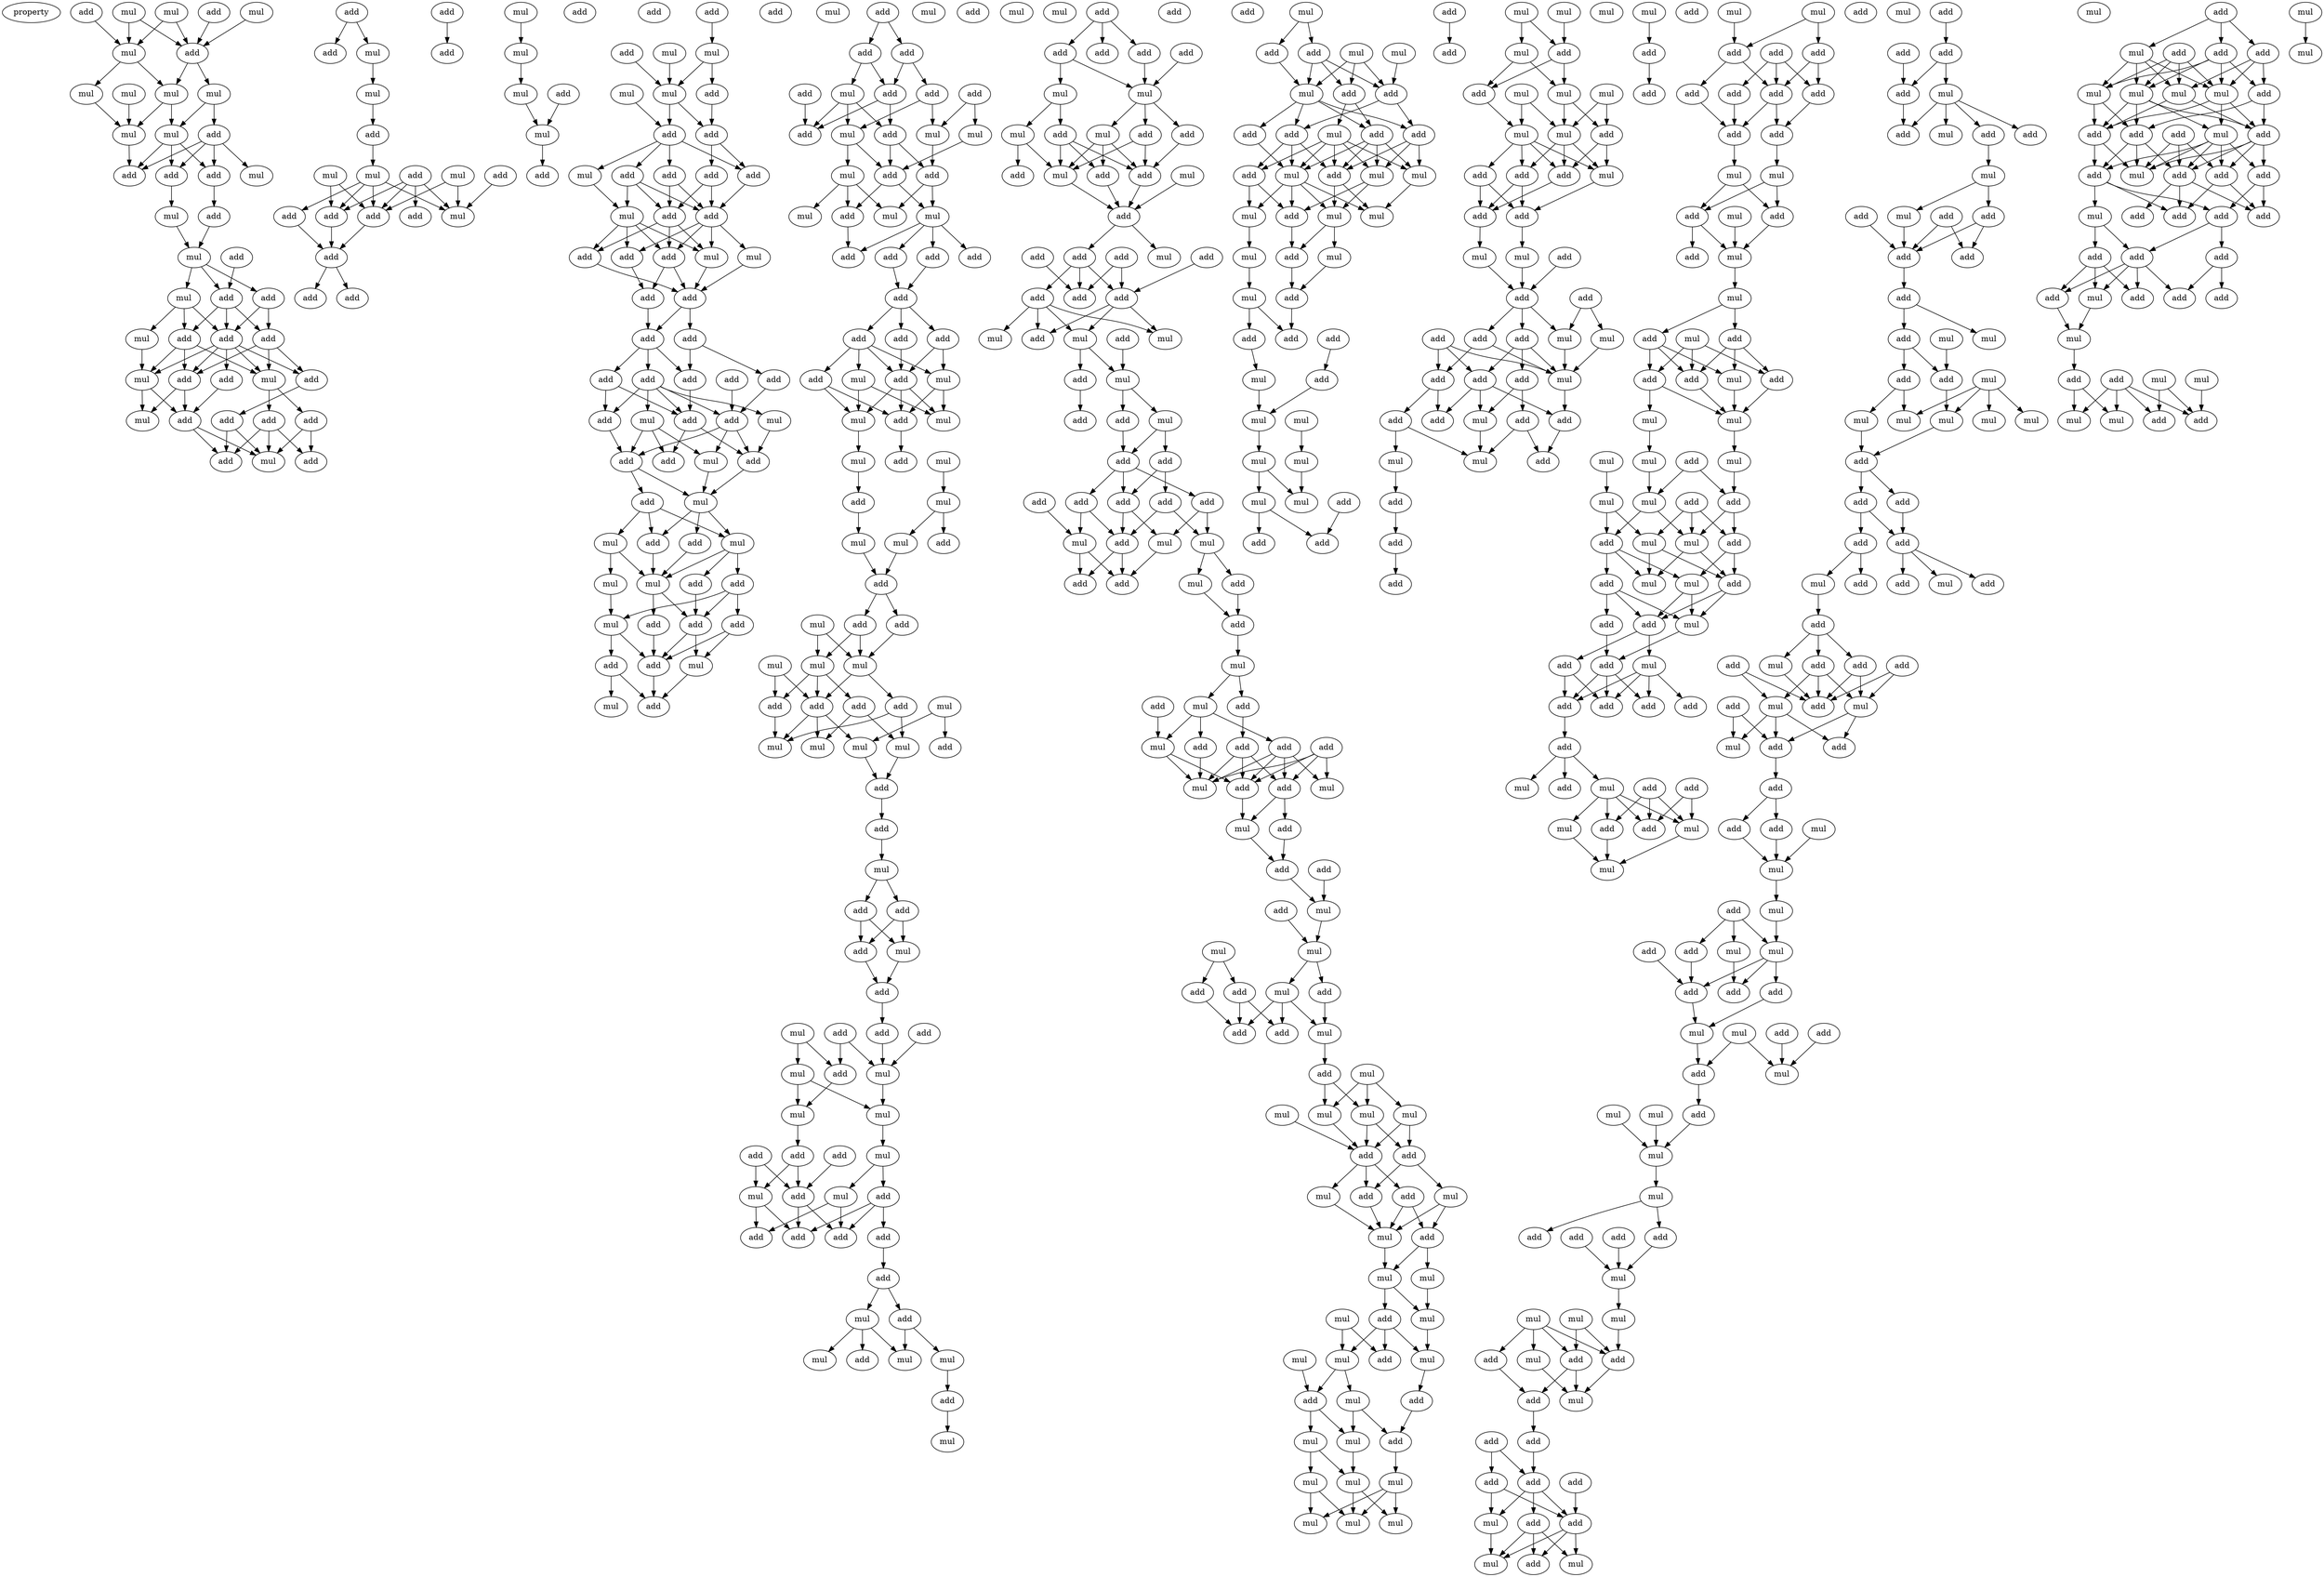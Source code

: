 digraph {
    node [fontcolor=black]
    property [mul=2,lf=1.3]
    0 [ label = add ];
    1 [ label = mul ];
    2 [ label = mul ];
    3 [ label = mul ];
    4 [ label = add ];
    5 [ label = mul ];
    6 [ label = add ];
    7 [ label = mul ];
    8 [ label = mul ];
    9 [ label = mul ];
    10 [ label = mul ];
    11 [ label = mul ];
    12 [ label = mul ];
    13 [ label = add ];
    14 [ label = add ];
    15 [ label = add ];
    16 [ label = add ];
    17 [ label = mul ];
    18 [ label = mul ];
    19 [ label = add ];
    20 [ label = mul ];
    21 [ label = add ];
    22 [ label = add ];
    23 [ label = add ];
    24 [ label = mul ];
    25 [ label = add ];
    26 [ label = mul ];
    27 [ label = add ];
    28 [ label = add ];
    29 [ label = mul ];
    30 [ label = add ];
    31 [ label = add ];
    32 [ label = mul ];
    33 [ label = add ];
    34 [ label = add ];
    35 [ label = add ];
    36 [ label = mul ];
    37 [ label = add ];
    38 [ label = add ];
    39 [ label = add ];
    40 [ label = mul ];
    41 [ label = add ];
    42 [ label = add ];
    43 [ label = add ];
    44 [ label = add ];
    45 [ label = mul ];
    46 [ label = mul ];
    47 [ label = add ];
    48 [ label = add ];
    49 [ label = mul ];
    50 [ label = add ];
    51 [ label = mul ];
    52 [ label = mul ];
    53 [ label = add ];
    54 [ label = add ];
    55 [ label = add ];
    56 [ label = add ];
    57 [ label = mul ];
    58 [ label = add ];
    59 [ label = add ];
    60 [ label = add ];
    61 [ label = mul ];
    62 [ label = add ];
    63 [ label = mul ];
    64 [ label = add ];
    65 [ label = add ];
    66 [ label = add ];
    67 [ label = mul ];
    68 [ label = mul ];
    69 [ label = add ];
    70 [ label = add ];
    71 [ label = add ];
    72 [ label = mul ];
    73 [ label = mul ];
    74 [ label = add ];
    75 [ label = add ];
    76 [ label = mul ];
    77 [ label = mul ];
    78 [ label = add ];
    79 [ label = add ];
    80 [ label = mul ];
    81 [ label = add ];
    82 [ label = add ];
    83 [ label = add ];
    84 [ label = add ];
    85 [ label = mul ];
    86 [ label = add ];
    87 [ label = add ];
    88 [ label = add ];
    89 [ label = add ];
    90 [ label = mul ];
    91 [ label = add ];
    92 [ label = mul ];
    93 [ label = add ];
    94 [ label = add ];
    95 [ label = add ];
    96 [ label = add ];
    97 [ label = add ];
    98 [ label = add ];
    99 [ label = add ];
    100 [ label = add ];
    101 [ label = add ];
    102 [ label = add ];
    103 [ label = mul ];
    104 [ label = mul ];
    105 [ label = add ];
    106 [ label = add ];
    107 [ label = add ];
    108 [ label = add ];
    109 [ label = add ];
    110 [ label = mul ];
    111 [ label = add ];
    112 [ label = mul ];
    113 [ label = add ];
    114 [ label = mul ];
    115 [ label = mul ];
    116 [ label = add ];
    117 [ label = add ];
    118 [ label = mul ];
    119 [ label = add ];
    120 [ label = mul ];
    121 [ label = add ];
    122 [ label = mul ];
    123 [ label = add ];
    124 [ label = add ];
    125 [ label = mul ];
    126 [ label = add ];
    127 [ label = add ];
    128 [ label = mul ];
    129 [ label = add ];
    130 [ label = mul ];
    131 [ label = add ];
    132 [ label = add ];
    133 [ label = add ];
    134 [ label = add ];
    135 [ label = add ];
    136 [ label = mul ];
    137 [ label = add ];
    138 [ label = add ];
    139 [ label = mul ];
    140 [ label = mul ];
    141 [ label = add ];
    142 [ label = mul ];
    143 [ label = add ];
    144 [ label = add ];
    145 [ label = mul ];
    146 [ label = add ];
    147 [ label = add ];
    148 [ label = mul ];
    149 [ label = mul ];
    150 [ label = mul ];
    151 [ label = mul ];
    152 [ label = add ];
    153 [ label = add ];
    154 [ label = add ];
    155 [ label = add ];
    156 [ label = add ];
    157 [ label = add ];
    158 [ label = add ];
    159 [ label = add ];
    160 [ label = add ];
    161 [ label = add ];
    162 [ label = mul ];
    163 [ label = mul ];
    164 [ label = mul ];
    165 [ label = mul ];
    166 [ label = add ];
    167 [ label = add ];
    168 [ label = mul ];
    169 [ label = mul ];
    170 [ label = mul ];
    171 [ label = add ];
    172 [ label = mul ];
    173 [ label = add ];
    174 [ label = mul ];
    175 [ label = add ];
    176 [ label = add ];
    177 [ label = mul ];
    178 [ label = add ];
    179 [ label = mul ];
    180 [ label = mul ];
    181 [ label = mul ];
    182 [ label = add ];
    183 [ label = add ];
    184 [ label = add ];
    185 [ label = add ];
    186 [ label = mul ];
    187 [ label = add ];
    188 [ label = mul ];
    189 [ label = mul ];
    190 [ label = mul ];
    191 [ label = mul ];
    192 [ label = add ];
    193 [ label = add ];
    194 [ label = mul ];
    195 [ label = add ];
    196 [ label = add ];
    197 [ label = add ];
    198 [ label = mul ];
    199 [ label = add ];
    200 [ label = add ];
    201 [ label = mul ];
    202 [ label = add ];
    203 [ label = add ];
    204 [ label = mul ];
    205 [ label = add ];
    206 [ label = mul ];
    207 [ label = add ];
    208 [ label = mul ];
    209 [ label = mul ];
    210 [ label = mul ];
    211 [ label = mul ];
    212 [ label = add ];
    213 [ label = add ];
    214 [ label = add ];
    215 [ label = mul ];
    216 [ label = mul ];
    217 [ label = add ];
    218 [ label = add ];
    219 [ label = add ];
    220 [ label = add ];
    221 [ label = add ];
    222 [ label = add ];
    223 [ label = add ];
    224 [ label = mul ];
    225 [ label = add ];
    226 [ label = mul ];
    227 [ label = mul ];
    228 [ label = mul ];
    229 [ label = add ];
    230 [ label = add ];
    231 [ label = mul ];
    232 [ label = mul ];
    233 [ label = add ];
    234 [ label = add ];
    235 [ label = add ];
    236 [ label = add ];
    237 [ label = add ];
    238 [ label = mul ];
    239 [ label = mul ];
    240 [ label = add ];
    241 [ label = mul ];
    242 [ label = add ];
    243 [ label = add ];
    244 [ label = mul ];
    245 [ label = add ];
    246 [ label = mul ];
    247 [ label = mul ];
    248 [ label = add ];
    249 [ label = add ];
    250 [ label = add ];
    251 [ label = add ];
    252 [ label = add ];
    253 [ label = add ];
    254 [ label = add ];
    255 [ label = mul ];
    256 [ label = add ];
    257 [ label = add ];
    258 [ label = add ];
    259 [ label = mul ];
    260 [ label = add ];
    261 [ label = add ];
    262 [ label = mul ];
    263 [ label = mul ];
    264 [ label = add ];
    265 [ label = mul ];
    266 [ label = add ];
    267 [ label = add ];
    268 [ label = mul ];
    269 [ label = add ];
    270 [ label = add ];
    271 [ label = add ];
    272 [ label = add ];
    273 [ label = add ];
    274 [ label = add ];
    275 [ label = add ];
    276 [ label = mul ];
    277 [ label = mul ];
    278 [ label = add ];
    279 [ label = mul ];
    280 [ label = mul ];
    281 [ label = add ];
    282 [ label = add ];
    283 [ label = add ];
    284 [ label = add ];
    285 [ label = mul ];
    286 [ label = add ];
    287 [ label = mul ];
    288 [ label = add ];
    289 [ label = add ];
    290 [ label = mul ];
    291 [ label = add ];
    292 [ label = add ];
    293 [ label = add ];
    294 [ label = add ];
    295 [ label = mul ];
    296 [ label = add ];
    297 [ label = mul ];
    298 [ label = mul ];
    299 [ label = add ];
    300 [ label = add ];
    301 [ label = add ];
    302 [ label = add ];
    303 [ label = mul ];
    304 [ label = mul ];
    305 [ label = mul ];
    306 [ label = add ];
    307 [ label = mul ];
    308 [ label = add ];
    309 [ label = add ];
    310 [ label = add ];
    311 [ label = add ];
    312 [ label = mul ];
    313 [ label = add ];
    314 [ label = add ];
    315 [ label = mul ];
    316 [ label = mul ];
    317 [ label = mul ];
    318 [ label = mul ];
    319 [ label = mul ];
    320 [ label = add ];
    321 [ label = add ];
    322 [ label = add ];
    323 [ label = add ];
    324 [ label = mul ];
    325 [ label = mul ];
    326 [ label = add ];
    327 [ label = mul ];
    328 [ label = mul ];
    329 [ label = mul ];
    330 [ label = mul ];
    331 [ label = add ];
    332 [ label = mul ];
    333 [ label = mul ];
    334 [ label = mul ];
    335 [ label = mul ];
    336 [ label = add ];
    337 [ label = mul ];
    338 [ label = add ];
    339 [ label = add ];
    340 [ label = mul ];
    341 [ label = mul ];
    342 [ label = add ];
    343 [ label = mul ];
    344 [ label = mul ];
    345 [ label = mul ];
    346 [ label = mul ];
    347 [ label = mul ];
    348 [ label = mul ];
    349 [ label = add ];
    350 [ label = mul ];
    351 [ label = add ];
    352 [ label = mul ];
    353 [ label = add ];
    354 [ label = mul ];
    355 [ label = mul ];
    356 [ label = add ];
    357 [ label = add ];
    358 [ label = add ];
    359 [ label = add ];
    360 [ label = mul ];
    361 [ label = add ];
    362 [ label = add ];
    363 [ label = mul ];
    364 [ label = mul ];
    365 [ label = mul ];
    366 [ label = add ];
    367 [ label = add ];
    368 [ label = add ];
    369 [ label = mul ];
    370 [ label = mul ];
    371 [ label = mul ];
    372 [ label = mul ];
    373 [ label = mul ];
    374 [ label = add ];
    375 [ label = mul ];
    376 [ label = add ];
    377 [ label = add ];
    378 [ label = add ];
    379 [ label = add ];
    380 [ label = add ];
    381 [ label = mul ];
    382 [ label = add ];
    383 [ label = mul ];
    384 [ label = mul ];
    385 [ label = add ];
    386 [ label = mul ];
    387 [ label = mul ];
    388 [ label = mul ];
    389 [ label = mul ];
    390 [ label = add ];
    391 [ label = add ];
    392 [ label = add ];
    393 [ label = mul ];
    394 [ label = mul ];
    395 [ label = mul ];
    396 [ label = add ];
    397 [ label = mul ];
    398 [ label = mul ];
    399 [ label = mul ];
    400 [ label = add ];
    401 [ label = add ];
    402 [ label = mul ];
    403 [ label = mul ];
    404 [ label = add ];
    405 [ label = mul ];
    406 [ label = add ];
    407 [ label = add ];
    408 [ label = add ];
    409 [ label = add ];
    410 [ label = mul ];
    411 [ label = mul ];
    412 [ label = add ];
    413 [ label = add ];
    414 [ label = add ];
    415 [ label = add ];
    416 [ label = mul ];
    417 [ label = add ];
    418 [ label = mul ];
    419 [ label = add ];
    420 [ label = add ];
    421 [ label = add ];
    422 [ label = mul ];
    423 [ label = add ];
    424 [ label = mul ];
    425 [ label = add ];
    426 [ label = add ];
    427 [ label = add ];
    428 [ label = add ];
    429 [ label = add ];
    430 [ label = mul ];
    431 [ label = mul ];
    432 [ label = add ];
    433 [ label = mul ];
    434 [ label = add ];
    435 [ label = mul ];
    436 [ label = add ];
    437 [ label = add ];
    438 [ label = add ];
    439 [ label = add ];
    440 [ label = mul ];
    441 [ label = mul ];
    442 [ label = add ];
    443 [ label = add ];
    444 [ label = add ];
    445 [ label = add ];
    446 [ label = add ];
    447 [ label = add ];
    448 [ label = add ];
    449 [ label = add ];
    450 [ label = add ];
    451 [ label = add ];
    452 [ label = mul ];
    453 [ label = mul ];
    454 [ label = add ];
    455 [ label = mul ];
    456 [ label = add ];
    457 [ label = add ];
    458 [ label = mul ];
    459 [ label = mul ];
    460 [ label = mul ];
    461 [ label = add ];
    462 [ label = add ];
    463 [ label = mul ];
    464 [ label = mul ];
    465 [ label = add ];
    466 [ label = add ];
    467 [ label = add ];
    468 [ label = mul ];
    469 [ label = mul ];
    470 [ label = mul ];
    471 [ label = mul ];
    472 [ label = add ];
    473 [ label = mul ];
    474 [ label = add ];
    475 [ label = add ];
    476 [ label = mul ];
    477 [ label = mul ];
    478 [ label = mul ];
    479 [ label = add ];
    480 [ label = mul ];
    481 [ label = add ];
    482 [ label = mul ];
    483 [ label = add ];
    484 [ label = add ];
    485 [ label = mul ];
    486 [ label = add ];
    487 [ label = mul ];
    488 [ label = add ];
    489 [ label = add ];
    490 [ label = add ];
    491 [ label = mul ];
    492 [ label = add ];
    493 [ label = add ];
    494 [ label = add ];
    495 [ label = add ];
    496 [ label = add ];
    497 [ label = mul ];
    498 [ label = mul ];
    499 [ label = add ];
    500 [ label = add ];
    501 [ label = add ];
    502 [ label = add ];
    503 [ label = add ];
    504 [ label = mul ];
    505 [ label = mul ];
    506 [ label = mul ];
    507 [ label = add ];
    508 [ label = add ];
    509 [ label = add ];
    510 [ label = mul ];
    511 [ label = add ];
    512 [ label = add ];
    513 [ label = add ];
    514 [ label = add ];
    515 [ label = mul ];
    516 [ label = mul ];
    517 [ label = mul ];
    518 [ label = add ];
    519 [ label = mul ];
    520 [ label = add ];
    521 [ label = add ];
    522 [ label = add ];
    523 [ label = add ];
    524 [ label = add ];
    525 [ label = add ];
    526 [ label = mul ];
    527 [ label = mul ];
    528 [ label = add ];
    529 [ label = add ];
    530 [ label = mul ];
    531 [ label = mul ];
    532 [ label = mul ];
    533 [ label = mul ];
    534 [ label = mul ];
    535 [ label = mul ];
    536 [ label = add ];
    537 [ label = add ];
    538 [ label = add ];
    539 [ label = add ];
    540 [ label = add ];
    541 [ label = mul ];
    542 [ label = add ];
    543 [ label = add ];
    544 [ label = add ];
    545 [ label = mul ];
    546 [ label = add ];
    547 [ label = add ];
    548 [ label = mul ];
    549 [ label = add ];
    550 [ label = add ];
    551 [ label = add ];
    552 [ label = add ];
    553 [ label = mul ];
    554 [ label = mul ];
    555 [ label = add ];
    556 [ label = mul ];
    557 [ label = add ];
    558 [ label = add ];
    559 [ label = add ];
    560 [ label = add ];
    561 [ label = add ];
    562 [ label = mul ];
    563 [ label = mul ];
    564 [ label = mul ];
    565 [ label = add ];
    566 [ label = mul ];
    567 [ label = mul ];
    568 [ label = add ];
    569 [ label = add ];
    570 [ label = add ];
    571 [ label = add ];
    572 [ label = add ];
    573 [ label = add ];
    574 [ label = mul ];
    575 [ label = add ];
    576 [ label = mul ];
    577 [ label = mul ];
    578 [ label = add ];
    579 [ label = mul ];
    580 [ label = mul ];
    581 [ label = add ];
    582 [ label = mul ];
    583 [ label = mul ];
    584 [ label = add ];
    585 [ label = add ];
    586 [ label = add ];
    587 [ label = add ];
    588 [ label = mul ];
    589 [ label = mul ];
    590 [ label = mul ];
    591 [ label = mul ];
    592 [ label = mul ];
    593 [ label = add ];
    594 [ label = add ];
    595 [ label = add ];
    596 [ label = mul ];
    597 [ label = add ];
    598 [ label = add ];
    599 [ label = add ];
    600 [ label = add ];
    601 [ label = add ];
    602 [ label = add ];
    603 [ label = add ];
    604 [ label = add ];
    605 [ label = mul ];
    606 [ label = mul ];
    607 [ label = mul ];
    608 [ label = add ];
    609 [ label = add ];
    610 [ label = add ];
    611 [ label = add ];
    612 [ label = mul ];
    613 [ label = add ];
    614 [ label = mul ];
    615 [ label = add ];
    616 [ label = mul ];
    617 [ label = mul ];
    618 [ label = mul ];
    619 [ label = mul ];
    620 [ label = add ];
    621 [ label = add ];
    622 [ label = add ];
    623 [ label = add ];
    624 [ label = add ];
    625 [ label = add ];
    626 [ label = add ];
    627 [ label = add ];
    628 [ label = mul ];
    629 [ label = add ];
    630 [ label = add ];
    631 [ label = add ];
    632 [ label = mul ];
    633 [ label = add ];
    634 [ label = add ];
    635 [ label = add ];
    636 [ label = add ];
    637 [ label = add ];
    638 [ label = mul ];
    639 [ label = add ];
    640 [ label = add ];
    641 [ label = add ];
    642 [ label = mul ];
    643 [ label = mul ];
    644 [ label = mul ];
    645 [ label = add ];
    646 [ label = mul ];
    647 [ label = add ];
    648 [ label = mul ];
    649 [ label = mul ];
    650 [ label = add ];
    651 [ label = add ];
    652 [ label = mul ];
    0 -> 5 [ name = 0 ];
    1 -> 6 [ name = 1 ];
    2 -> 5 [ name = 2 ];
    2 -> 6 [ name = 3 ];
    3 -> 5 [ name = 4 ];
    3 -> 6 [ name = 5 ];
    4 -> 6 [ name = 6 ];
    5 -> 7 [ name = 7 ];
    5 -> 9 [ name = 8 ];
    6 -> 7 [ name = 9 ];
    6 -> 10 [ name = 10 ];
    7 -> 11 [ name = 11 ];
    7 -> 12 [ name = 12 ];
    8 -> 12 [ name = 13 ];
    9 -> 12 [ name = 14 ];
    10 -> 11 [ name = 15 ];
    10 -> 13 [ name = 16 ];
    11 -> 14 [ name = 17 ];
    11 -> 15 [ name = 18 ];
    11 -> 16 [ name = 19 ];
    12 -> 15 [ name = 20 ];
    13 -> 14 [ name = 21 ];
    13 -> 15 [ name = 22 ];
    13 -> 16 [ name = 23 ];
    13 -> 17 [ name = 24 ];
    14 -> 18 [ name = 25 ];
    16 -> 19 [ name = 26 ];
    18 -> 20 [ name = 27 ];
    19 -> 20 [ name = 28 ];
    20 -> 22 [ name = 29 ];
    20 -> 23 [ name = 30 ];
    20 -> 24 [ name = 31 ];
    21 -> 22 [ name = 32 ];
    22 -> 25 [ name = 33 ];
    22 -> 27 [ name = 34 ];
    22 -> 28 [ name = 35 ];
    23 -> 27 [ name = 36 ];
    23 -> 28 [ name = 37 ];
    24 -> 25 [ name = 38 ];
    24 -> 26 [ name = 39 ];
    24 -> 28 [ name = 40 ];
    25 -> 29 [ name = 41 ];
    25 -> 30 [ name = 42 ];
    25 -> 32 [ name = 43 ];
    26 -> 32 [ name = 44 ];
    27 -> 29 [ name = 45 ];
    27 -> 30 [ name = 46 ];
    27 -> 33 [ name = 47 ];
    28 -> 29 [ name = 48 ];
    28 -> 30 [ name = 49 ];
    28 -> 31 [ name = 50 ];
    28 -> 32 [ name = 51 ];
    28 -> 33 [ name = 52 ];
    29 -> 37 [ name = 53 ];
    29 -> 38 [ name = 54 ];
    30 -> 34 [ name = 55 ];
    30 -> 36 [ name = 56 ];
    31 -> 34 [ name = 57 ];
    32 -> 34 [ name = 58 ];
    32 -> 36 [ name = 59 ];
    33 -> 35 [ name = 60 ];
    34 -> 40 [ name = 61 ];
    34 -> 41 [ name = 62 ];
    35 -> 40 [ name = 63 ];
    35 -> 41 [ name = 64 ];
    37 -> 39 [ name = 65 ];
    37 -> 40 [ name = 66 ];
    38 -> 39 [ name = 67 ];
    38 -> 40 [ name = 68 ];
    38 -> 41 [ name = 69 ];
    42 -> 44 [ name = 70 ];
    42 -> 45 [ name = 71 ];
    43 -> 47 [ name = 72 ];
    45 -> 46 [ name = 73 ];
    46 -> 48 [ name = 74 ];
    48 -> 49 [ name = 75 ];
    49 -> 55 [ name = 76 ];
    49 -> 56 [ name = 77 ];
    49 -> 57 [ name = 78 ];
    49 -> 58 [ name = 79 ];
    50 -> 54 [ name = 80 ];
    50 -> 55 [ name = 81 ];
    50 -> 56 [ name = 82 ];
    50 -> 57 [ name = 83 ];
    51 -> 55 [ name = 84 ];
    51 -> 57 [ name = 85 ];
    52 -> 55 [ name = 86 ];
    52 -> 56 [ name = 87 ];
    53 -> 57 [ name = 88 ];
    55 -> 59 [ name = 89 ];
    56 -> 59 [ name = 90 ];
    58 -> 59 [ name = 91 ];
    59 -> 60 [ name = 92 ];
    59 -> 62 [ name = 93 ];
    61 -> 63 [ name = 94 ];
    63 -> 67 [ name = 95 ];
    65 -> 68 [ name = 96 ];
    67 -> 68 [ name = 97 ];
    68 -> 69 [ name = 98 ];
    70 -> 73 [ name = 99 ];
    72 -> 77 [ name = 100 ];
    73 -> 75 [ name = 101 ];
    73 -> 77 [ name = 102 ];
    74 -> 77 [ name = 103 ];
    75 -> 78 [ name = 104 ];
    76 -> 79 [ name = 105 ];
    77 -> 78 [ name = 106 ];
    77 -> 79 [ name = 107 ];
    78 -> 81 [ name = 108 ];
    78 -> 82 [ name = 109 ];
    79 -> 80 [ name = 110 ];
    79 -> 81 [ name = 111 ];
    79 -> 83 [ name = 112 ];
    79 -> 84 [ name = 113 ];
    80 -> 85 [ name = 114 ];
    81 -> 86 [ name = 115 ];
    82 -> 86 [ name = 116 ];
    82 -> 87 [ name = 117 ];
    83 -> 86 [ name = 118 ];
    83 -> 87 [ name = 119 ];
    84 -> 85 [ name = 120 ];
    84 -> 86 [ name = 121 ];
    84 -> 87 [ name = 122 ];
    85 -> 88 [ name = 123 ];
    85 -> 89 [ name = 124 ];
    85 -> 91 [ name = 125 ];
    85 -> 92 [ name = 126 ];
    86 -> 88 [ name = 127 ];
    86 -> 89 [ name = 128 ];
    86 -> 90 [ name = 129 ];
    86 -> 92 [ name = 130 ];
    87 -> 89 [ name = 131 ];
    87 -> 91 [ name = 132 ];
    87 -> 92 [ name = 133 ];
    88 -> 94 [ name = 134 ];
    89 -> 93 [ name = 135 ];
    89 -> 94 [ name = 136 ];
    90 -> 93 [ name = 137 ];
    91 -> 93 [ name = 138 ];
    92 -> 93 [ name = 139 ];
    93 -> 95 [ name = 140 ];
    93 -> 96 [ name = 141 ];
    94 -> 95 [ name = 142 ];
    95 -> 97 [ name = 143 ];
    95 -> 100 [ name = 144 ];
    95 -> 101 [ name = 145 ];
    96 -> 97 [ name = 146 ];
    96 -> 99 [ name = 147 ];
    97 -> 102 [ name = 148 ];
    98 -> 106 [ name = 149 ];
    99 -> 106 [ name = 150 ];
    100 -> 102 [ name = 151 ];
    100 -> 103 [ name = 152 ];
    100 -> 104 [ name = 153 ];
    100 -> 105 [ name = 154 ];
    100 -> 106 [ name = 155 ];
    101 -> 102 [ name = 156 ];
    101 -> 105 [ name = 157 ];
    102 -> 107 [ name = 158 ];
    102 -> 109 [ name = 159 ];
    103 -> 109 [ name = 160 ];
    104 -> 107 [ name = 161 ];
    104 -> 108 [ name = 162 ];
    104 -> 110 [ name = 163 ];
    105 -> 108 [ name = 164 ];
    106 -> 108 [ name = 165 ];
    106 -> 109 [ name = 166 ];
    106 -> 110 [ name = 167 ];
    108 -> 111 [ name = 168 ];
    108 -> 112 [ name = 169 ];
    109 -> 112 [ name = 170 ];
    110 -> 112 [ name = 171 ];
    111 -> 114 [ name = 172 ];
    111 -> 115 [ name = 173 ];
    111 -> 116 [ name = 174 ];
    112 -> 113 [ name = 175 ];
    112 -> 114 [ name = 176 ];
    112 -> 116 [ name = 177 ];
    113 -> 120 [ name = 178 ];
    114 -> 117 [ name = 179 ];
    114 -> 119 [ name = 180 ];
    114 -> 120 [ name = 181 ];
    115 -> 118 [ name = 182 ];
    115 -> 120 [ name = 183 ];
    116 -> 120 [ name = 184 ];
    117 -> 124 [ name = 185 ];
    118 -> 122 [ name = 186 ];
    119 -> 122 [ name = 187 ];
    119 -> 123 [ name = 188 ];
    119 -> 124 [ name = 189 ];
    120 -> 121 [ name = 190 ];
    120 -> 124 [ name = 191 ];
    121 -> 126 [ name = 192 ];
    122 -> 126 [ name = 193 ];
    122 -> 127 [ name = 194 ];
    123 -> 125 [ name = 195 ];
    123 -> 126 [ name = 196 ];
    124 -> 125 [ name = 197 ];
    124 -> 126 [ name = 198 ];
    125 -> 129 [ name = 199 ];
    126 -> 129 [ name = 200 ];
    127 -> 128 [ name = 201 ];
    127 -> 129 [ name = 202 ];
    131 -> 132 [ name = 203 ];
    131 -> 133 [ name = 204 ];
    132 -> 136 [ name = 205 ];
    132 -> 138 [ name = 206 ];
    133 -> 135 [ name = 207 ];
    133 -> 138 [ name = 208 ];
    134 -> 139 [ name = 209 ];
    134 -> 142 [ name = 210 ];
    135 -> 139 [ name = 211 ];
    135 -> 140 [ name = 212 ];
    136 -> 140 [ name = 213 ];
    136 -> 141 [ name = 214 ];
    136 -> 143 [ name = 215 ];
    137 -> 143 [ name = 216 ];
    138 -> 141 [ name = 217 ];
    138 -> 143 [ name = 218 ];
    139 -> 144 [ name = 219 ];
    140 -> 145 [ name = 220 ];
    140 -> 146 [ name = 221 ];
    141 -> 144 [ name = 222 ];
    141 -> 146 [ name = 223 ];
    142 -> 146 [ name = 224 ];
    144 -> 150 [ name = 225 ];
    144 -> 151 [ name = 226 ];
    145 -> 147 [ name = 227 ];
    145 -> 149 [ name = 228 ];
    145 -> 151 [ name = 229 ];
    146 -> 147 [ name = 230 ];
    146 -> 150 [ name = 231 ];
    147 -> 153 [ name = 232 ];
    150 -> 152 [ name = 233 ];
    150 -> 153 [ name = 234 ];
    150 -> 154 [ name = 235 ];
    150 -> 155 [ name = 236 ];
    152 -> 156 [ name = 237 ];
    155 -> 156 [ name = 238 ];
    156 -> 157 [ name = 239 ];
    156 -> 158 [ name = 240 ];
    156 -> 159 [ name = 241 ];
    157 -> 160 [ name = 242 ];
    157 -> 162 [ name = 243 ];
    158 -> 160 [ name = 244 ];
    158 -> 161 [ name = 245 ];
    158 -> 162 [ name = 246 ];
    158 -> 163 [ name = 247 ];
    159 -> 160 [ name = 248 ];
    160 -> 164 [ name = 249 ];
    160 -> 165 [ name = 250 ];
    160 -> 166 [ name = 251 ];
    161 -> 164 [ name = 252 ];
    161 -> 166 [ name = 253 ];
    162 -> 165 [ name = 254 ];
    162 -> 166 [ name = 255 ];
    163 -> 164 [ name = 256 ];
    163 -> 165 [ name = 257 ];
    164 -> 168 [ name = 258 ];
    166 -> 167 [ name = 259 ];
    168 -> 171 [ name = 260 ];
    169 -> 170 [ name = 261 ];
    170 -> 172 [ name = 262 ];
    170 -> 173 [ name = 263 ];
    171 -> 174 [ name = 264 ];
    172 -> 175 [ name = 265 ];
    174 -> 175 [ name = 266 ];
    175 -> 176 [ name = 267 ];
    175 -> 178 [ name = 268 ];
    176 -> 181 [ name = 269 ];
    177 -> 180 [ name = 270 ];
    177 -> 181 [ name = 271 ];
    178 -> 180 [ name = 272 ];
    178 -> 181 [ name = 273 ];
    179 -> 183 [ name = 274 ];
    179 -> 185 [ name = 275 ];
    180 -> 182 [ name = 276 ];
    180 -> 183 [ name = 277 ];
    180 -> 185 [ name = 278 ];
    181 -> 183 [ name = 279 ];
    181 -> 184 [ name = 280 ];
    182 -> 189 [ name = 281 ];
    182 -> 191 [ name = 282 ];
    183 -> 188 [ name = 283 ];
    183 -> 189 [ name = 284 ];
    183 -> 190 [ name = 285 ];
    184 -> 188 [ name = 286 ];
    184 -> 191 [ name = 287 ];
    185 -> 188 [ name = 288 ];
    186 -> 187 [ name = 289 ];
    186 -> 190 [ name = 290 ];
    190 -> 192 [ name = 291 ];
    191 -> 192 [ name = 292 ];
    192 -> 193 [ name = 293 ];
    193 -> 194 [ name = 294 ];
    194 -> 195 [ name = 295 ];
    194 -> 197 [ name = 296 ];
    195 -> 198 [ name = 297 ];
    195 -> 199 [ name = 298 ];
    197 -> 198 [ name = 299 ];
    197 -> 199 [ name = 300 ];
    198 -> 200 [ name = 301 ];
    199 -> 200 [ name = 302 ];
    200 -> 202 [ name = 303 ];
    202 -> 208 [ name = 304 ];
    203 -> 207 [ name = 305 ];
    203 -> 208 [ name = 306 ];
    204 -> 206 [ name = 307 ];
    204 -> 207 [ name = 308 ];
    205 -> 208 [ name = 309 ];
    206 -> 209 [ name = 310 ];
    206 -> 210 [ name = 311 ];
    207 -> 209 [ name = 312 ];
    208 -> 210 [ name = 313 ];
    209 -> 214 [ name = 314 ];
    210 -> 211 [ name = 315 ];
    211 -> 215 [ name = 316 ];
    211 -> 218 [ name = 317 ];
    212 -> 217 [ name = 318 ];
    213 -> 216 [ name = 319 ];
    213 -> 217 [ name = 320 ];
    214 -> 216 [ name = 321 ];
    214 -> 217 [ name = 322 ];
    215 -> 220 [ name = 323 ];
    215 -> 222 [ name = 324 ];
    216 -> 220 [ name = 325 ];
    216 -> 221 [ name = 326 ];
    217 -> 221 [ name = 327 ];
    217 -> 222 [ name = 328 ];
    218 -> 219 [ name = 329 ];
    218 -> 221 [ name = 330 ];
    218 -> 222 [ name = 331 ];
    219 -> 223 [ name = 332 ];
    223 -> 224 [ name = 333 ];
    223 -> 225 [ name = 334 ];
    224 -> 226 [ name = 335 ];
    224 -> 227 [ name = 336 ];
    224 -> 229 [ name = 337 ];
    225 -> 227 [ name = 338 ];
    225 -> 228 [ name = 339 ];
    228 -> 230 [ name = 340 ];
    230 -> 232 [ name = 341 ];
    233 -> 235 [ name = 342 ];
    233 -> 236 [ name = 343 ];
    233 -> 237 [ name = 344 ];
    234 -> 238 [ name = 345 ];
    235 -> 238 [ name = 346 ];
    236 -> 238 [ name = 347 ];
    236 -> 239 [ name = 348 ];
    238 -> 240 [ name = 349 ];
    238 -> 242 [ name = 350 ];
    238 -> 244 [ name = 351 ];
    239 -> 241 [ name = 352 ];
    239 -> 243 [ name = 353 ];
    240 -> 249 [ name = 354 ];
    241 -> 246 [ name = 355 ];
    241 -> 248 [ name = 356 ];
    242 -> 246 [ name = 357 ];
    242 -> 249 [ name = 358 ];
    243 -> 245 [ name = 359 ];
    243 -> 246 [ name = 360 ];
    243 -> 249 [ name = 361 ];
    244 -> 245 [ name = 362 ];
    244 -> 246 [ name = 363 ];
    244 -> 249 [ name = 364 ];
    245 -> 250 [ name = 365 ];
    246 -> 250 [ name = 366 ];
    247 -> 250 [ name = 367 ];
    249 -> 250 [ name = 368 ];
    250 -> 253 [ name = 369 ];
    250 -> 255 [ name = 370 ];
    251 -> 258 [ name = 371 ];
    252 -> 256 [ name = 372 ];
    253 -> 256 [ name = 373 ];
    253 -> 257 [ name = 374 ];
    253 -> 258 [ name = 375 ];
    254 -> 256 [ name = 376 ];
    254 -> 258 [ name = 377 ];
    257 -> 259 [ name = 378 ];
    257 -> 260 [ name = 379 ];
    257 -> 262 [ name = 380 ];
    257 -> 263 [ name = 381 ];
    258 -> 259 [ name = 382 ];
    258 -> 260 [ name = 383 ];
    258 -> 262 [ name = 384 ];
    261 -> 265 [ name = 385 ];
    262 -> 264 [ name = 386 ];
    262 -> 265 [ name = 387 ];
    264 -> 266 [ name = 388 ];
    265 -> 267 [ name = 389 ];
    265 -> 268 [ name = 390 ];
    267 -> 270 [ name = 391 ];
    268 -> 269 [ name = 392 ];
    268 -> 270 [ name = 393 ];
    269 -> 272 [ name = 394 ];
    269 -> 274 [ name = 395 ];
    270 -> 272 [ name = 396 ];
    270 -> 273 [ name = 397 ];
    270 -> 275 [ name = 398 ];
    271 -> 277 [ name = 399 ];
    272 -> 278 [ name = 400 ];
    272 -> 279 [ name = 401 ];
    273 -> 276 [ name = 402 ];
    273 -> 279 [ name = 403 ];
    274 -> 276 [ name = 404 ];
    274 -> 278 [ name = 405 ];
    275 -> 277 [ name = 406 ];
    275 -> 278 [ name = 407 ];
    276 -> 280 [ name = 408 ];
    276 -> 281 [ name = 409 ];
    277 -> 282 [ name = 410 ];
    277 -> 283 [ name = 411 ];
    278 -> 282 [ name = 412 ];
    278 -> 283 [ name = 413 ];
    279 -> 283 [ name = 414 ];
    280 -> 284 [ name = 415 ];
    281 -> 284 [ name = 416 ];
    284 -> 285 [ name = 417 ];
    285 -> 287 [ name = 418 ];
    285 -> 288 [ name = 419 ];
    286 -> 290 [ name = 420 ];
    287 -> 289 [ name = 421 ];
    287 -> 290 [ name = 422 ];
    287 -> 292 [ name = 423 ];
    288 -> 293 [ name = 424 ];
    289 -> 295 [ name = 425 ];
    290 -> 295 [ name = 426 ];
    290 -> 296 [ name = 427 ];
    291 -> 294 [ name = 428 ];
    291 -> 295 [ name = 429 ];
    291 -> 296 [ name = 430 ];
    291 -> 297 [ name = 431 ];
    292 -> 294 [ name = 432 ];
    292 -> 295 [ name = 433 ];
    292 -> 296 [ name = 434 ];
    292 -> 297 [ name = 435 ];
    293 -> 294 [ name = 436 ];
    293 -> 295 [ name = 437 ];
    293 -> 296 [ name = 438 ];
    294 -> 298 [ name = 439 ];
    294 -> 299 [ name = 440 ];
    296 -> 298 [ name = 441 ];
    298 -> 300 [ name = 442 ];
    299 -> 300 [ name = 443 ];
    300 -> 303 [ name = 444 ];
    301 -> 303 [ name = 445 ];
    302 -> 305 [ name = 446 ];
    303 -> 305 [ name = 447 ];
    304 -> 306 [ name = 448 ];
    304 -> 310 [ name = 449 ];
    305 -> 307 [ name = 450 ];
    305 -> 308 [ name = 451 ];
    306 -> 311 [ name = 452 ];
    307 -> 311 [ name = 453 ];
    307 -> 312 [ name = 454 ];
    307 -> 313 [ name = 455 ];
    308 -> 312 [ name = 456 ];
    310 -> 311 [ name = 457 ];
    310 -> 313 [ name = 458 ];
    312 -> 314 [ name = 459 ];
    314 -> 317 [ name = 460 ];
    314 -> 319 [ name = 461 ];
    315 -> 317 [ name = 462 ];
    315 -> 318 [ name = 463 ];
    315 -> 319 [ name = 464 ];
    316 -> 320 [ name = 465 ];
    317 -> 320 [ name = 466 ];
    317 -> 321 [ name = 467 ];
    318 -> 320 [ name = 468 ];
    318 -> 321 [ name = 469 ];
    319 -> 320 [ name = 470 ];
    320 -> 322 [ name = 471 ];
    320 -> 323 [ name = 472 ];
    320 -> 325 [ name = 473 ];
    321 -> 322 [ name = 474 ];
    321 -> 324 [ name = 475 ];
    322 -> 327 [ name = 476 ];
    323 -> 326 [ name = 477 ];
    323 -> 327 [ name = 478 ];
    324 -> 326 [ name = 479 ];
    324 -> 327 [ name = 480 ];
    325 -> 327 [ name = 481 ];
    326 -> 328 [ name = 482 ];
    326 -> 329 [ name = 483 ];
    327 -> 328 [ name = 484 ];
    328 -> 330 [ name = 485 ];
    328 -> 331 [ name = 486 ];
    329 -> 330 [ name = 487 ];
    330 -> 333 [ name = 488 ];
    331 -> 333 [ name = 489 ];
    331 -> 334 [ name = 490 ];
    331 -> 336 [ name = 491 ];
    332 -> 334 [ name = 492 ];
    332 -> 336 [ name = 493 ];
    333 -> 339 [ name = 494 ];
    334 -> 337 [ name = 495 ];
    334 -> 338 [ name = 496 ];
    335 -> 338 [ name = 497 ];
    337 -> 341 [ name = 498 ];
    337 -> 342 [ name = 499 ];
    338 -> 340 [ name = 500 ];
    338 -> 341 [ name = 501 ];
    339 -> 342 [ name = 502 ];
    340 -> 344 [ name = 503 ];
    340 -> 345 [ name = 504 ];
    341 -> 345 [ name = 505 ];
    342 -> 343 [ name = 506 ];
    343 -> 346 [ name = 507 ];
    343 -> 347 [ name = 508 ];
    343 -> 348 [ name = 509 ];
    344 -> 346 [ name = 510 ];
    344 -> 347 [ name = 511 ];
    345 -> 347 [ name = 512 ];
    345 -> 348 [ name = 513 ];
    350 -> 351 [ name = 514 ];
    350 -> 353 [ name = 515 ];
    351 -> 355 [ name = 516 ];
    352 -> 356 [ name = 517 ];
    353 -> 355 [ name = 518 ];
    353 -> 356 [ name = 519 ];
    353 -> 357 [ name = 520 ];
    354 -> 355 [ name = 521 ];
    354 -> 356 [ name = 522 ];
    354 -> 357 [ name = 523 ];
    355 -> 358 [ name = 524 ];
    355 -> 359 [ name = 525 ];
    355 -> 361 [ name = 526 ];
    355 -> 362 [ name = 527 ];
    356 -> 359 [ name = 528 ];
    356 -> 361 [ name = 529 ];
    357 -> 360 [ name = 530 ];
    357 -> 362 [ name = 531 ];
    358 -> 365 [ name = 532 ];
    359 -> 365 [ name = 533 ];
    359 -> 366 [ name = 534 ];
    359 -> 367 [ name = 535 ];
    360 -> 363 [ name = 536 ];
    360 -> 364 [ name = 537 ];
    360 -> 365 [ name = 538 ];
    360 -> 366 [ name = 539 ];
    360 -> 367 [ name = 540 ];
    361 -> 363 [ name = 541 ];
    361 -> 364 [ name = 542 ];
    361 -> 366 [ name = 543 ];
    362 -> 363 [ name = 544 ];
    362 -> 364 [ name = 545 ];
    362 -> 365 [ name = 546 ];
    362 -> 366 [ name = 547 ];
    363 -> 371 [ name = 548 ];
    364 -> 368 [ name = 549 ];
    364 -> 369 [ name = 550 ];
    365 -> 368 [ name = 551 ];
    365 -> 369 [ name = 552 ];
    365 -> 370 [ name = 553 ];
    365 -> 371 [ name = 554 ];
    366 -> 369 [ name = 555 ];
    366 -> 371 [ name = 556 ];
    367 -> 368 [ name = 557 ];
    367 -> 370 [ name = 558 ];
    368 -> 374 [ name = 559 ];
    369 -> 372 [ name = 560 ];
    369 -> 374 [ name = 561 ];
    370 -> 373 [ name = 562 ];
    372 -> 376 [ name = 563 ];
    373 -> 375 [ name = 564 ];
    374 -> 376 [ name = 565 ];
    375 -> 377 [ name = 566 ];
    375 -> 378 [ name = 567 ];
    376 -> 378 [ name = 568 ];
    377 -> 381 [ name = 569 ];
    379 -> 382 [ name = 570 ];
    380 -> 385 [ name = 571 ];
    381 -> 383 [ name = 572 ];
    382 -> 383 [ name = 573 ];
    383 -> 386 [ name = 574 ];
    384 -> 387 [ name = 575 ];
    386 -> 388 [ name = 576 ];
    386 -> 389 [ name = 577 ];
    387 -> 388 [ name = 578 ];
    389 -> 391 [ name = 579 ];
    389 -> 392 [ name = 580 ];
    390 -> 391 [ name = 581 ];
    393 -> 395 [ name = 582 ];
    393 -> 396 [ name = 583 ];
    394 -> 396 [ name = 584 ];
    395 -> 397 [ name = 585 ];
    395 -> 400 [ name = 586 ];
    396 -> 397 [ name = 587 ];
    396 -> 400 [ name = 588 ];
    397 -> 401 [ name = 589 ];
    397 -> 403 [ name = 590 ];
    398 -> 402 [ name = 591 ];
    398 -> 403 [ name = 592 ];
    399 -> 401 [ name = 593 ];
    399 -> 403 [ name = 594 ];
    400 -> 402 [ name = 595 ];
    401 -> 405 [ name = 596 ];
    401 -> 407 [ name = 597 ];
    402 -> 404 [ name = 598 ];
    402 -> 405 [ name = 599 ];
    402 -> 406 [ name = 600 ];
    402 -> 407 [ name = 601 ];
    403 -> 405 [ name = 602 ];
    403 -> 406 [ name = 603 ];
    403 -> 407 [ name = 604 ];
    404 -> 408 [ name = 605 ];
    404 -> 409 [ name = 606 ];
    405 -> 408 [ name = 607 ];
    406 -> 408 [ name = 608 ];
    406 -> 409 [ name = 609 ];
    407 -> 409 [ name = 610 ];
    408 -> 411 [ name = 611 ];
    409 -> 410 [ name = 612 ];
    410 -> 414 [ name = 613 ];
    411 -> 414 [ name = 614 ];
    412 -> 414 [ name = 615 ];
    413 -> 416 [ name = 616 ];
    413 -> 418 [ name = 617 ];
    414 -> 417 [ name = 618 ];
    414 -> 418 [ name = 619 ];
    414 -> 419 [ name = 620 ];
    415 -> 421 [ name = 621 ];
    415 -> 422 [ name = 622 ];
    415 -> 423 [ name = 623 ];
    416 -> 422 [ name = 624 ];
    417 -> 422 [ name = 625 ];
    417 -> 423 [ name = 626 ];
    418 -> 422 [ name = 627 ];
    419 -> 420 [ name = 628 ];
    419 -> 421 [ name = 629 ];
    419 -> 422 [ name = 630 ];
    420 -> 424 [ name = 631 ];
    420 -> 428 [ name = 632 ];
    421 -> 424 [ name = 633 ];
    421 -> 425 [ name = 634 ];
    421 -> 427 [ name = 635 ];
    422 -> 425 [ name = 636 ];
    423 -> 426 [ name = 637 ];
    423 -> 427 [ name = 638 ];
    424 -> 431 [ name = 639 ];
    425 -> 429 [ name = 640 ];
    426 -> 430 [ name = 641 ];
    426 -> 431 [ name = 642 ];
    428 -> 429 [ name = 643 ];
    428 -> 431 [ name = 644 ];
    430 -> 432 [ name = 645 ];
    432 -> 434 [ name = 646 ];
    434 -> 436 [ name = 647 ];
    435 -> 437 [ name = 648 ];
    437 -> 438 [ name = 649 ];
    440 -> 442 [ name = 650 ];
    441 -> 442 [ name = 651 ];
    441 -> 444 [ name = 652 ];
    442 -> 447 [ name = 653 ];
    442 -> 448 [ name = 654 ];
    443 -> 445 [ name = 655 ];
    443 -> 446 [ name = 656 ];
    443 -> 448 [ name = 657 ];
    444 -> 446 [ name = 658 ];
    444 -> 448 [ name = 659 ];
    445 -> 451 [ name = 660 ];
    446 -> 449 [ name = 661 ];
    447 -> 451 [ name = 662 ];
    448 -> 449 [ name = 663 ];
    448 -> 451 [ name = 664 ];
    449 -> 453 [ name = 665 ];
    451 -> 452 [ name = 666 ];
    452 -> 454 [ name = 667 ];
    452 -> 456 [ name = 668 ];
    453 -> 454 [ name = 669 ];
    453 -> 456 [ name = 670 ];
    454 -> 458 [ name = 671 ];
    455 -> 458 [ name = 672 ];
    456 -> 457 [ name = 673 ];
    456 -> 458 [ name = 674 ];
    458 -> 460 [ name = 675 ];
    460 -> 461 [ name = 676 ];
    460 -> 462 [ name = 677 ];
    461 -> 464 [ name = 678 ];
    461 -> 465 [ name = 679 ];
    461 -> 467 [ name = 680 ];
    462 -> 464 [ name = 681 ];
    462 -> 465 [ name = 682 ];
    462 -> 466 [ name = 683 ];
    463 -> 465 [ name = 684 ];
    463 -> 466 [ name = 685 ];
    463 -> 467 [ name = 686 ];
    464 -> 469 [ name = 687 ];
    465 -> 469 [ name = 688 ];
    466 -> 468 [ name = 689 ];
    466 -> 469 [ name = 690 ];
    467 -> 469 [ name = 691 ];
    468 -> 473 [ name = 692 ];
    469 -> 470 [ name = 693 ];
    470 -> 474 [ name = 694 ];
    471 -> 476 [ name = 695 ];
    472 -> 474 [ name = 696 ];
    472 -> 477 [ name = 697 ];
    473 -> 477 [ name = 698 ];
    474 -> 479 [ name = 699 ];
    474 -> 480 [ name = 700 ];
    475 -> 478 [ name = 701 ];
    475 -> 479 [ name = 702 ];
    475 -> 480 [ name = 703 ];
    476 -> 478 [ name = 704 ];
    476 -> 481 [ name = 705 ];
    477 -> 480 [ name = 706 ];
    477 -> 481 [ name = 707 ];
    478 -> 484 [ name = 708 ];
    478 -> 485 [ name = 709 ];
    479 -> 482 [ name = 710 ];
    479 -> 484 [ name = 711 ];
    480 -> 484 [ name = 712 ];
    480 -> 485 [ name = 713 ];
    481 -> 482 [ name = 714 ];
    481 -> 483 [ name = 715 ];
    481 -> 485 [ name = 716 ];
    482 -> 486 [ name = 717 ];
    482 -> 487 [ name = 718 ];
    483 -> 486 [ name = 719 ];
    483 -> 487 [ name = 720 ];
    483 -> 488 [ name = 721 ];
    484 -> 486 [ name = 722 ];
    484 -> 487 [ name = 723 ];
    486 -> 489 [ name = 724 ];
    486 -> 491 [ name = 725 ];
    487 -> 490 [ name = 726 ];
    488 -> 490 [ name = 727 ];
    489 -> 492 [ name = 728 ];
    489 -> 493 [ name = 729 ];
    490 -> 492 [ name = 730 ];
    490 -> 493 [ name = 731 ];
    490 -> 494 [ name = 732 ];
    491 -> 492 [ name = 733 ];
    491 -> 493 [ name = 734 ];
    491 -> 494 [ name = 735 ];
    491 -> 495 [ name = 736 ];
    493 -> 496 [ name = 737 ];
    496 -> 497 [ name = 738 ];
    496 -> 498 [ name = 739 ];
    496 -> 500 [ name = 740 ];
    498 -> 502 [ name = 741 ];
    498 -> 503 [ name = 742 ];
    498 -> 504 [ name = 743 ];
    498 -> 505 [ name = 744 ];
    499 -> 502 [ name = 745 ];
    499 -> 504 [ name = 746 ];
    501 -> 502 [ name = 747 ];
    501 -> 503 [ name = 748 ];
    501 -> 504 [ name = 749 ];
    503 -> 506 [ name = 750 ];
    504 -> 506 [ name = 751 ];
    505 -> 506 [ name = 752 ];
    507 -> 508 [ name = 753 ];
    508 -> 510 [ name = 754 ];
    508 -> 511 [ name = 755 ];
    509 -> 511 [ name = 756 ];
    510 -> 512 [ name = 757 ];
    510 -> 513 [ name = 758 ];
    510 -> 514 [ name = 759 ];
    510 -> 515 [ name = 760 ];
    511 -> 512 [ name = 761 ];
    513 -> 517 [ name = 762 ];
    517 -> 519 [ name = 763 ];
    517 -> 521 [ name = 764 ];
    518 -> 522 [ name = 765 ];
    519 -> 522 [ name = 766 ];
    520 -> 522 [ name = 767 ];
    520 -> 523 [ name = 768 ];
    521 -> 522 [ name = 769 ];
    521 -> 523 [ name = 770 ];
    522 -> 524 [ name = 771 ];
    524 -> 525 [ name = 772 ];
    524 -> 527 [ name = 773 ];
    525 -> 528 [ name = 774 ];
    525 -> 529 [ name = 775 ];
    526 -> 529 [ name = 776 ];
    528 -> 532 [ name = 777 ];
    528 -> 534 [ name = 778 ];
    529 -> 535 [ name = 779 ];
    530 -> 531 [ name = 780 ];
    530 -> 533 [ name = 781 ];
    530 -> 534 [ name = 782 ];
    530 -> 535 [ name = 783 ];
    532 -> 536 [ name = 784 ];
    535 -> 536 [ name = 785 ];
    536 -> 537 [ name = 786 ];
    536 -> 538 [ name = 787 ];
    537 -> 539 [ name = 788 ];
    537 -> 540 [ name = 789 ];
    538 -> 540 [ name = 790 ];
    539 -> 541 [ name = 791 ];
    539 -> 544 [ name = 792 ];
    540 -> 542 [ name = 793 ];
    540 -> 543 [ name = 794 ];
    540 -> 545 [ name = 795 ];
    541 -> 546 [ name = 796 ];
    546 -> 548 [ name = 797 ];
    546 -> 550 [ name = 798 ];
    546 -> 551 [ name = 799 ];
    547 -> 554 [ name = 800 ];
    547 -> 555 [ name = 801 ];
    548 -> 555 [ name = 802 ];
    549 -> 553 [ name = 803 ];
    549 -> 555 [ name = 804 ];
    550 -> 553 [ name = 805 ];
    550 -> 555 [ name = 806 ];
    551 -> 553 [ name = 807 ];
    551 -> 554 [ name = 808 ];
    551 -> 555 [ name = 809 ];
    552 -> 556 [ name = 810 ];
    552 -> 558 [ name = 811 ];
    553 -> 557 [ name = 812 ];
    553 -> 558 [ name = 813 ];
    554 -> 556 [ name = 814 ];
    554 -> 557 [ name = 815 ];
    554 -> 558 [ name = 816 ];
    558 -> 559 [ name = 817 ];
    559 -> 560 [ name = 818 ];
    559 -> 561 [ name = 819 ];
    560 -> 563 [ name = 820 ];
    561 -> 563 [ name = 821 ];
    562 -> 563 [ name = 822 ];
    563 -> 564 [ name = 823 ];
    564 -> 567 [ name = 824 ];
    565 -> 566 [ name = 825 ];
    565 -> 567 [ name = 826 ];
    565 -> 568 [ name = 827 ];
    566 -> 572 [ name = 828 ];
    567 -> 570 [ name = 829 ];
    567 -> 571 [ name = 830 ];
    567 -> 572 [ name = 831 ];
    568 -> 570 [ name = 832 ];
    569 -> 570 [ name = 833 ];
    570 -> 576 [ name = 834 ];
    571 -> 576 [ name = 835 ];
    573 -> 577 [ name = 836 ];
    574 -> 577 [ name = 837 ];
    574 -> 578 [ name = 838 ];
    575 -> 577 [ name = 839 ];
    576 -> 578 [ name = 840 ];
    578 -> 581 [ name = 841 ];
    579 -> 582 [ name = 842 ];
    580 -> 582 [ name = 843 ];
    581 -> 582 [ name = 844 ];
    582 -> 583 [ name = 845 ];
    583 -> 584 [ name = 846 ];
    583 -> 585 [ name = 847 ];
    585 -> 588 [ name = 848 ];
    586 -> 588 [ name = 849 ];
    587 -> 588 [ name = 850 ];
    588 -> 589 [ name = 851 ];
    589 -> 595 [ name = 852 ];
    590 -> 592 [ name = 853 ];
    590 -> 593 [ name = 854 ];
    590 -> 594 [ name = 855 ];
    590 -> 595 [ name = 856 ];
    591 -> 593 [ name = 857 ];
    591 -> 595 [ name = 858 ];
    592 -> 596 [ name = 859 ];
    593 -> 596 [ name = 860 ];
    593 -> 597 [ name = 861 ];
    594 -> 597 [ name = 862 ];
    595 -> 596 [ name = 863 ];
    597 -> 599 [ name = 864 ];
    598 -> 601 [ name = 865 ];
    598 -> 602 [ name = 866 ];
    599 -> 601 [ name = 867 ];
    600 -> 604 [ name = 868 ];
    601 -> 603 [ name = 869 ];
    601 -> 604 [ name = 870 ];
    601 -> 605 [ name = 871 ];
    602 -> 604 [ name = 872 ];
    602 -> 605 [ name = 873 ];
    603 -> 606 [ name = 874 ];
    603 -> 607 [ name = 875 ];
    603 -> 608 [ name = 876 ];
    604 -> 606 [ name = 877 ];
    604 -> 607 [ name = 878 ];
    604 -> 608 [ name = 879 ];
    605 -> 606 [ name = 880 ];
    609 -> 610 [ name = 881 ];
    609 -> 611 [ name = 882 ];
    609 -> 612 [ name = 883 ];
    610 -> 614 [ name = 884 ];
    610 -> 615 [ name = 885 ];
    610 -> 617 [ name = 886 ];
    611 -> 615 [ name = 887 ];
    611 -> 616 [ name = 888 ];
    611 -> 617 [ name = 889 ];
    611 -> 618 [ name = 890 ];
    612 -> 614 [ name = 891 ];
    612 -> 616 [ name = 892 ];
    612 -> 617 [ name = 893 ];
    612 -> 618 [ name = 894 ];
    613 -> 614 [ name = 895 ];
    613 -> 616 [ name = 896 ];
    613 -> 617 [ name = 897 ];
    613 -> 618 [ name = 898 ];
    614 -> 621 [ name = 899 ];
    614 -> 623 [ name = 900 ];
    615 -> 620 [ name = 901 ];
    615 -> 623 [ name = 902 ];
    616 -> 620 [ name = 903 ];
    616 -> 621 [ name = 904 ];
    617 -> 619 [ name = 905 ];
    617 -> 621 [ name = 906 ];
    617 -> 623 [ name = 907 ];
    618 -> 619 [ name = 908 ];
    618 -> 620 [ name = 909 ];
    618 -> 621 [ name = 910 ];
    618 -> 623 [ name = 911 ];
    619 -> 624 [ name = 912 ];
    619 -> 625 [ name = 913 ];
    619 -> 626 [ name = 914 ];
    619 -> 627 [ name = 915 ];
    619 -> 628 [ name = 916 ];
    620 -> 624 [ name = 917 ];
    620 -> 625 [ name = 918 ];
    620 -> 628 [ name = 919 ];
    621 -> 625 [ name = 920 ];
    621 -> 628 [ name = 921 ];
    622 -> 624 [ name = 922 ];
    622 -> 627 [ name = 923 ];
    622 -> 628 [ name = 924 ];
    623 -> 624 [ name = 925 ];
    623 -> 626 [ name = 926 ];
    623 -> 627 [ name = 927 ];
    623 -> 628 [ name = 928 ];
    624 -> 629 [ name = 929 ];
    624 -> 630 [ name = 930 ];
    624 -> 633 [ name = 931 ];
    625 -> 629 [ name = 932 ];
    625 -> 631 [ name = 933 ];
    625 -> 632 [ name = 934 ];
    626 -> 630 [ name = 935 ];
    626 -> 631 [ name = 936 ];
    627 -> 629 [ name = 937 ];
    627 -> 630 [ name = 938 ];
    631 -> 634 [ name = 939 ];
    631 -> 636 [ name = 940 ];
    632 -> 635 [ name = 941 ];
    632 -> 636 [ name = 942 ];
    634 -> 637 [ name = 943 ];
    634 -> 640 [ name = 944 ];
    635 -> 638 [ name = 945 ];
    635 -> 639 [ name = 946 ];
    635 -> 641 [ name = 947 ];
    636 -> 638 [ name = 948 ];
    636 -> 639 [ name = 949 ];
    636 -> 640 [ name = 950 ];
    636 -> 641 [ name = 951 ];
    638 -> 642 [ name = 952 ];
    639 -> 642 [ name = 953 ];
    642 -> 645 [ name = 954 ];
    643 -> 650 [ name = 955 ];
    644 -> 648 [ name = 956 ];
    645 -> 649 [ name = 957 ];
    645 -> 652 [ name = 958 ];
    646 -> 650 [ name = 959 ];
    646 -> 651 [ name = 960 ];
    647 -> 649 [ name = 961 ];
    647 -> 650 [ name = 962 ];
    647 -> 651 [ name = 963 ];
    647 -> 652 [ name = 964 ];
}
